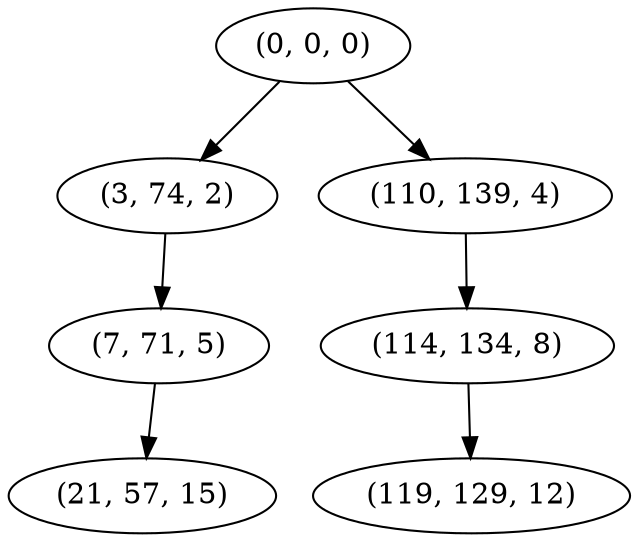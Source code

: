 digraph tree {
    "(0, 0, 0)";
    "(3, 74, 2)";
    "(7, 71, 5)";
    "(21, 57, 15)";
    "(110, 139, 4)";
    "(114, 134, 8)";
    "(119, 129, 12)";
    "(0, 0, 0)" -> "(3, 74, 2)";
    "(0, 0, 0)" -> "(110, 139, 4)";
    "(3, 74, 2)" -> "(7, 71, 5)";
    "(7, 71, 5)" -> "(21, 57, 15)";
    "(110, 139, 4)" -> "(114, 134, 8)";
    "(114, 134, 8)" -> "(119, 129, 12)";
}
